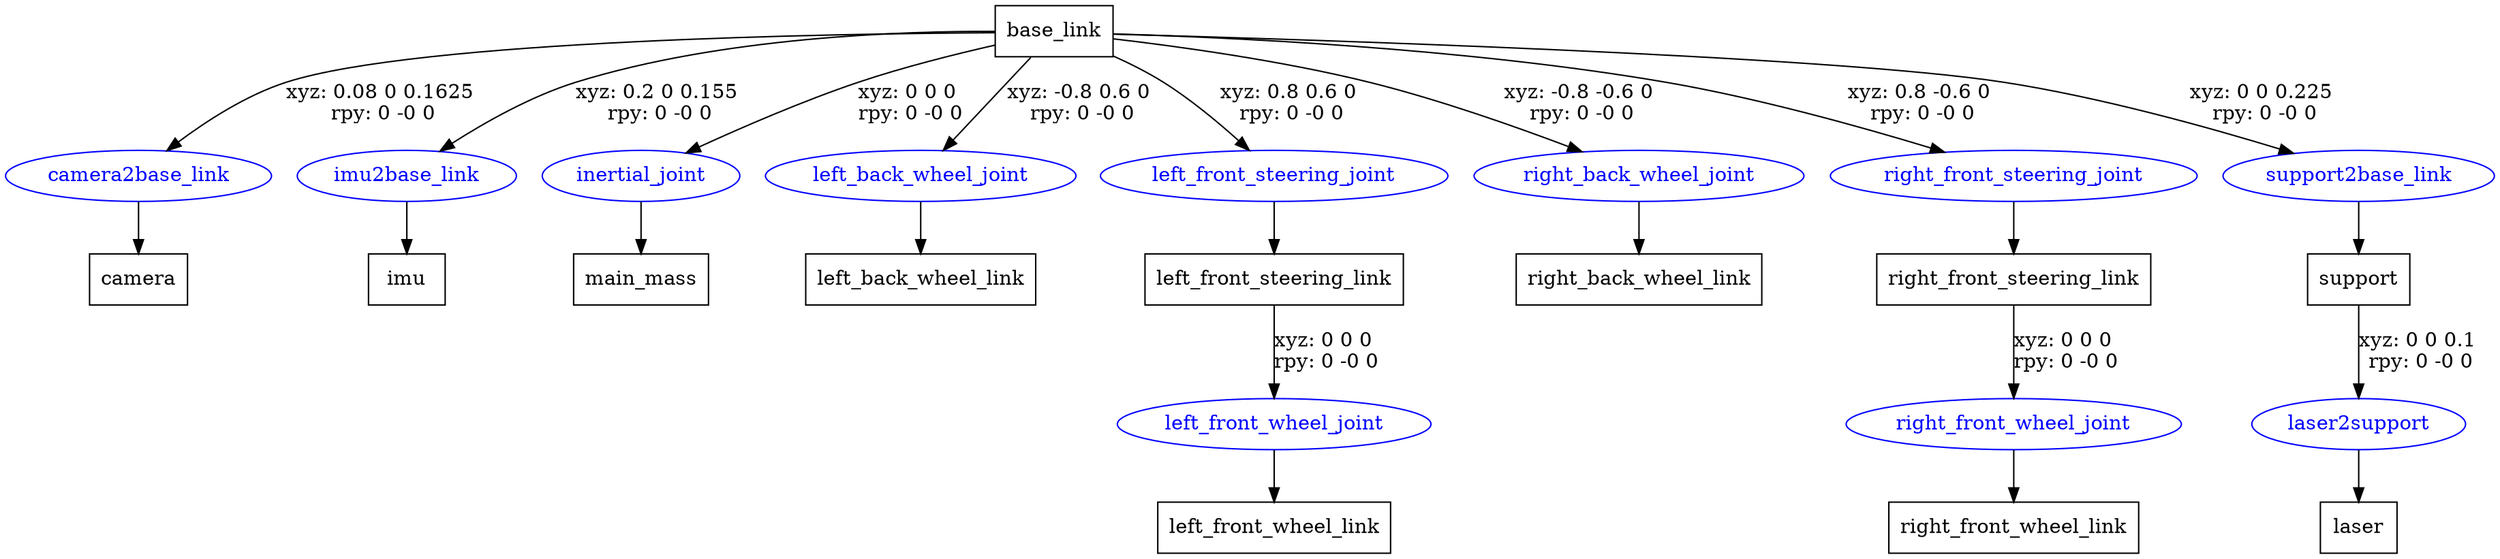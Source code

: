digraph G {
node [shape=box];
"base_link" [label="base_link"];
"camera" [label="camera"];
"imu" [label="imu"];
"main_mass" [label="main_mass"];
"left_back_wheel_link" [label="left_back_wheel_link"];
"left_front_steering_link" [label="left_front_steering_link"];
"left_front_wheel_link" [label="left_front_wheel_link"];
"right_back_wheel_link" [label="right_back_wheel_link"];
"right_front_steering_link" [label="right_front_steering_link"];
"right_front_wheel_link" [label="right_front_wheel_link"];
"support" [label="support"];
"laser" [label="laser"];
node [shape=ellipse, color=blue, fontcolor=blue];
"base_link" -> "camera2base_link" [label="xyz: 0.08 0 0.1625 \nrpy: 0 -0 0"]
"camera2base_link" -> "camera"
"base_link" -> "imu2base_link" [label="xyz: 0.2 0 0.155 \nrpy: 0 -0 0"]
"imu2base_link" -> "imu"
"base_link" -> "inertial_joint" [label="xyz: 0 0 0 \nrpy: 0 -0 0"]
"inertial_joint" -> "main_mass"
"base_link" -> "left_back_wheel_joint" [label="xyz: -0.8 0.6 0 \nrpy: 0 -0 0"]
"left_back_wheel_joint" -> "left_back_wheel_link"
"base_link" -> "left_front_steering_joint" [label="xyz: 0.8 0.6 0 \nrpy: 0 -0 0"]
"left_front_steering_joint" -> "left_front_steering_link"
"left_front_steering_link" -> "left_front_wheel_joint" [label="xyz: 0 0 0 \nrpy: 0 -0 0"]
"left_front_wheel_joint" -> "left_front_wheel_link"
"base_link" -> "right_back_wheel_joint" [label="xyz: -0.8 -0.6 0 \nrpy: 0 -0 0"]
"right_back_wheel_joint" -> "right_back_wheel_link"
"base_link" -> "right_front_steering_joint" [label="xyz: 0.8 -0.6 0 \nrpy: 0 -0 0"]
"right_front_steering_joint" -> "right_front_steering_link"
"right_front_steering_link" -> "right_front_wheel_joint" [label="xyz: 0 0 0 \nrpy: 0 -0 0"]
"right_front_wheel_joint" -> "right_front_wheel_link"
"base_link" -> "support2base_link" [label="xyz: 0 0 0.225 \nrpy: 0 -0 0"]
"support2base_link" -> "support"
"support" -> "laser2support" [label="xyz: 0 0 0.1 \nrpy: 0 -0 0"]
"laser2support" -> "laser"
}
